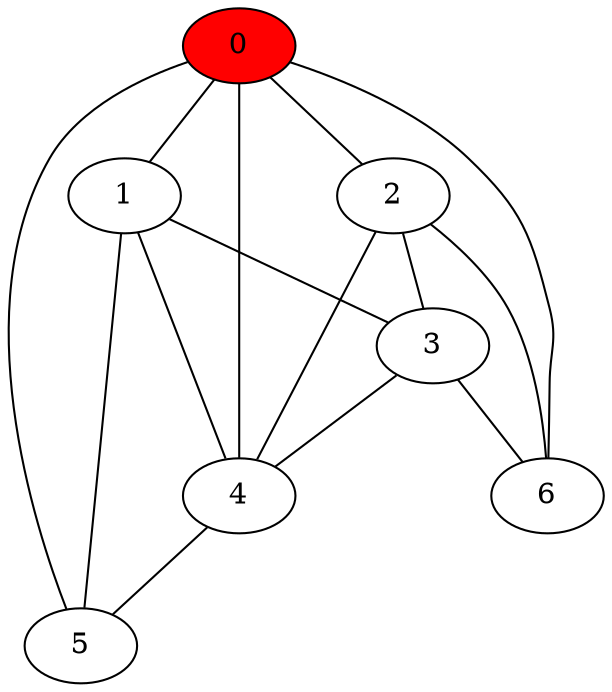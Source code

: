 graph exampleGraph {
	0;
	1;
	2;
	3;
	4;
	5;
	6;
	0 -- 1;
	0 -- 2;
	0 -- 4;
	0 -- 5;
	0 -- 6;
	1 -- 3;
	1 -- 4;
	1 -- 5;
	2 -- 3;
	2 -- 4;
	2 -- 6;
	3 -- 4;
	3 -- 6;
	4 -- 5;
    0 [style=filled, fillcolor=red];
}
